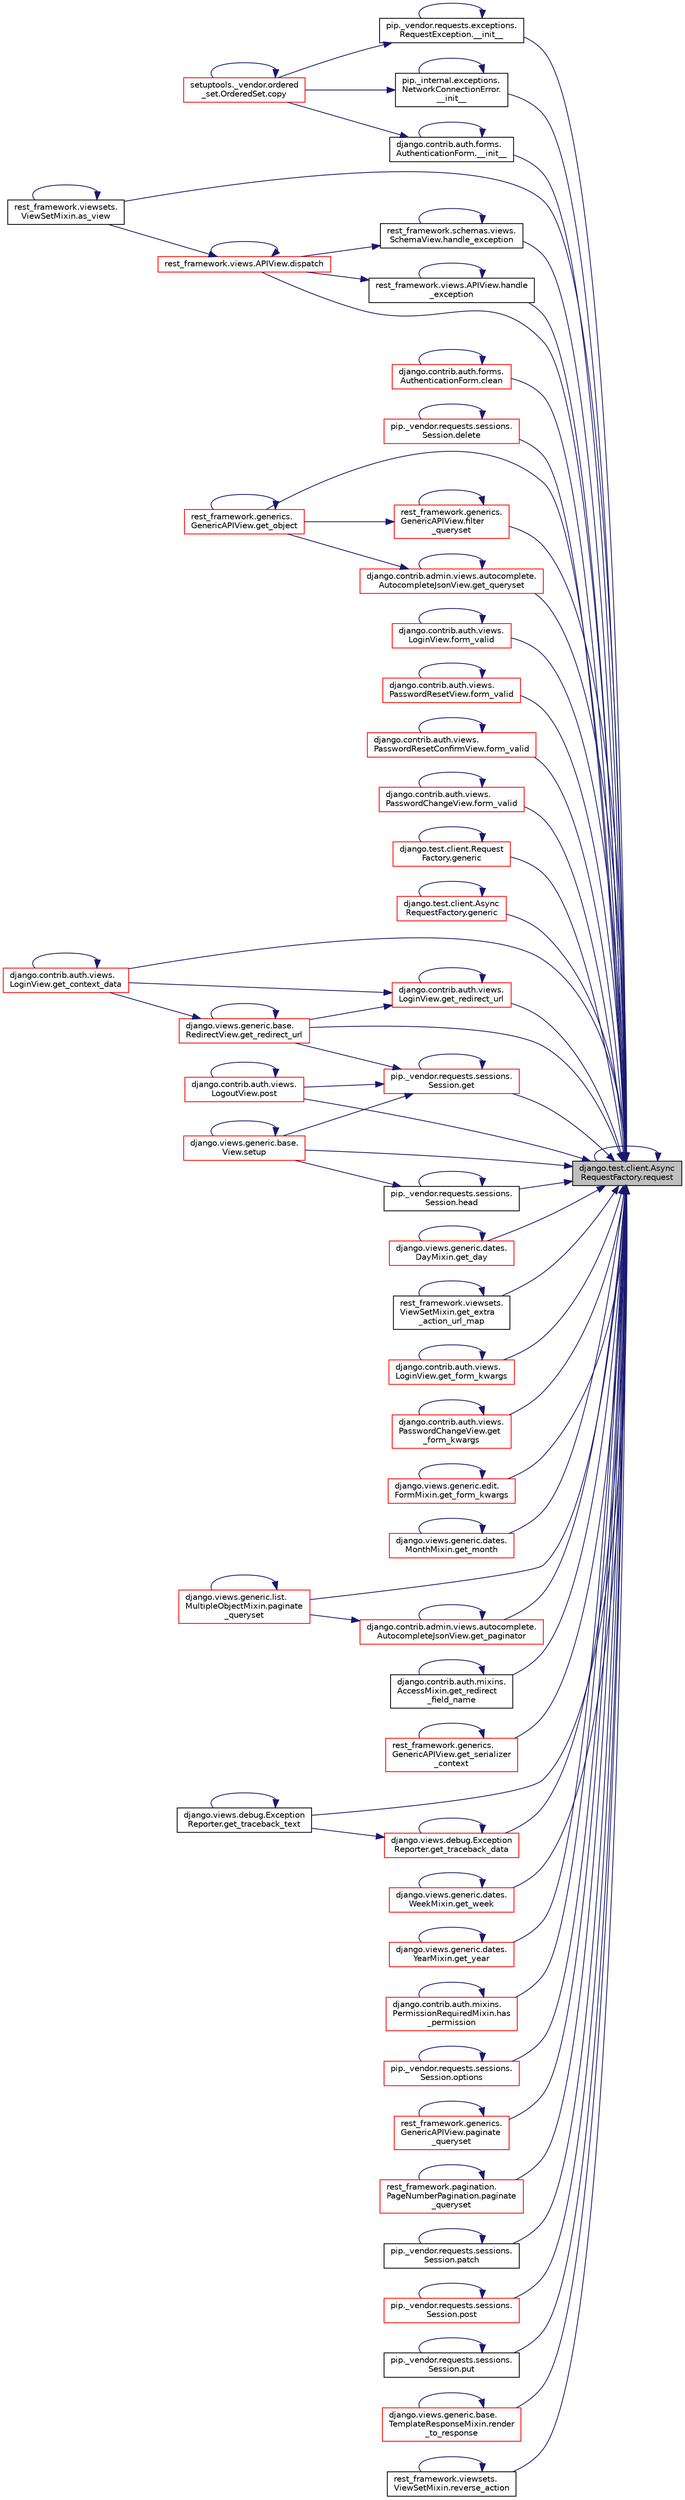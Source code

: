 digraph "django.test.client.AsyncRequestFactory.request"
{
 // LATEX_PDF_SIZE
  edge [fontname="Helvetica",fontsize="10",labelfontname="Helvetica",labelfontsize="10"];
  node [fontname="Helvetica",fontsize="10",shape=record];
  rankdir="RL";
  Node1 [label="django.test.client.Async\lRequestFactory.request",height=0.2,width=0.4,color="black", fillcolor="grey75", style="filled", fontcolor="black",tooltip=" "];
  Node1 -> Node2 [dir="back",color="midnightblue",fontsize="10",style="solid",fontname="Helvetica"];
  Node2 [label="pip._vendor.requests.exceptions.\lRequestException.__init__",height=0.2,width=0.4,color="black", fillcolor="white", style="filled",URL="$df/d94/classpip_1_1__vendor_1_1requests_1_1exceptions_1_1_request_exception.html#a8fc54b3d119b656141d4048103b646ee",tooltip=" "];
  Node2 -> Node2 [dir="back",color="midnightblue",fontsize="10",style="solid",fontname="Helvetica"];
  Node2 -> Node3 [dir="back",color="midnightblue",fontsize="10",style="solid",fontname="Helvetica"];
  Node3 [label="setuptools._vendor.ordered\l_set.OrderedSet.copy",height=0.2,width=0.4,color="red", fillcolor="white", style="filled",URL="$d0/d40/classsetuptools_1_1__vendor_1_1ordered__set_1_1_ordered_set.html#a84224c403039b9dac5d2794d85073053",tooltip=" "];
  Node3 -> Node3 [dir="back",color="midnightblue",fontsize="10",style="solid",fontname="Helvetica"];
  Node1 -> Node130 [dir="back",color="midnightblue",fontsize="10",style="solid",fontname="Helvetica"];
  Node130 [label="pip._internal.exceptions.\lNetworkConnectionError.\l__init__",height=0.2,width=0.4,color="black", fillcolor="white", style="filled",URL="$db/dd8/classpip_1_1__internal_1_1exceptions_1_1_network_connection_error.html#a2c74d67d3b756bc1a611bcd6180dd4e7",tooltip=" "];
  Node130 -> Node130 [dir="back",color="midnightblue",fontsize="10",style="solid",fontname="Helvetica"];
  Node130 -> Node3 [dir="back",color="midnightblue",fontsize="10",style="solid",fontname="Helvetica"];
  Node1 -> Node131 [dir="back",color="midnightblue",fontsize="10",style="solid",fontname="Helvetica"];
  Node131 [label="django.contrib.auth.forms.\lAuthenticationForm.__init__",height=0.2,width=0.4,color="black", fillcolor="white", style="filled",URL="$d3/d34/classdjango_1_1contrib_1_1auth_1_1forms_1_1_authentication_form.html#a34702050cb604152ce2d6080dcb745b8",tooltip=" "];
  Node131 -> Node131 [dir="back",color="midnightblue",fontsize="10",style="solid",fontname="Helvetica"];
  Node131 -> Node3 [dir="back",color="midnightblue",fontsize="10",style="solid",fontname="Helvetica"];
  Node1 -> Node132 [dir="back",color="midnightblue",fontsize="10",style="solid",fontname="Helvetica"];
  Node132 [label="rest_framework.viewsets.\lViewSetMixin.as_view",height=0.2,width=0.4,color="black", fillcolor="white", style="filled",URL="$d9/d8d/classrest__framework_1_1viewsets_1_1_view_set_mixin.html#ab57221a68375dfaf9b829641d1c712e4",tooltip=" "];
  Node132 -> Node132 [dir="back",color="midnightblue",fontsize="10",style="solid",fontname="Helvetica"];
  Node1 -> Node133 [dir="back",color="midnightblue",fontsize="10",style="solid",fontname="Helvetica"];
  Node133 [label="django.contrib.auth.forms.\lAuthenticationForm.clean",height=0.2,width=0.4,color="red", fillcolor="white", style="filled",URL="$d3/d34/classdjango_1_1contrib_1_1auth_1_1forms_1_1_authentication_form.html#a7582ce605c846d85757b967f54ebbb3b",tooltip=" "];
  Node133 -> Node133 [dir="back",color="midnightblue",fontsize="10",style="solid",fontname="Helvetica"];
  Node1 -> Node358 [dir="back",color="midnightblue",fontsize="10",style="solid",fontname="Helvetica"];
  Node358 [label="pip._vendor.requests.sessions.\lSession.delete",height=0.2,width=0.4,color="red", fillcolor="white", style="filled",URL="$da/de9/classpip_1_1__vendor_1_1requests_1_1sessions_1_1_session.html#a10a0d9552a108655ec064bd587678247",tooltip=" "];
  Node358 -> Node358 [dir="back",color="midnightblue",fontsize="10",style="solid",fontname="Helvetica"];
  Node1 -> Node359 [dir="back",color="midnightblue",fontsize="10",style="solid",fontname="Helvetica"];
  Node359 [label="rest_framework.views.APIView.dispatch",height=0.2,width=0.4,color="red", fillcolor="white", style="filled",URL="$d3/d7d/classrest__framework_1_1views_1_1_a_p_i_view.html#ac546f29e049369a62a3bd24a3f596c71",tooltip=" "];
  Node359 -> Node132 [dir="back",color="midnightblue",fontsize="10",style="solid",fontname="Helvetica"];
  Node359 -> Node359 [dir="back",color="midnightblue",fontsize="10",style="solid",fontname="Helvetica"];
  Node1 -> Node360 [dir="back",color="midnightblue",fontsize="10",style="solid",fontname="Helvetica"];
  Node360 [label="rest_framework.generics.\lGenericAPIView.filter\l_queryset",height=0.2,width=0.4,color="red", fillcolor="white", style="filled",URL="$d9/d8f/classrest__framework_1_1generics_1_1_generic_a_p_i_view.html#a8e83d5246dc3bc05d0228ffbd3fa9297",tooltip=" "];
  Node360 -> Node360 [dir="back",color="midnightblue",fontsize="10",style="solid",fontname="Helvetica"];
  Node360 -> Node364 [dir="back",color="midnightblue",fontsize="10",style="solid",fontname="Helvetica"];
  Node364 [label="rest_framework.generics.\lGenericAPIView.get_object",height=0.2,width=0.4,color="red", fillcolor="white", style="filled",URL="$d9/d8f/classrest__framework_1_1generics_1_1_generic_a_p_i_view.html#af19daba665c7e3f1329658f71f0dbc1c",tooltip=" "];
  Node364 -> Node364 [dir="back",color="midnightblue",fontsize="10",style="solid",fontname="Helvetica"];
  Node1 -> Node346 [dir="back",color="midnightblue",fontsize="10",style="solid",fontname="Helvetica"];
  Node346 [label="django.contrib.auth.views.\lLoginView.form_valid",height=0.2,width=0.4,color="red", fillcolor="white", style="filled",URL="$dd/d60/classdjango_1_1contrib_1_1auth_1_1views_1_1_login_view.html#a579dcaf480c70b0e02887a5a35a7eae0",tooltip=" "];
  Node346 -> Node346 [dir="back",color="midnightblue",fontsize="10",style="solid",fontname="Helvetica"];
  Node1 -> Node381 [dir="back",color="midnightblue",fontsize="10",style="solid",fontname="Helvetica"];
  Node381 [label="django.contrib.auth.views.\lPasswordResetView.form_valid",height=0.2,width=0.4,color="red", fillcolor="white", style="filled",URL="$d0/d2f/classdjango_1_1contrib_1_1auth_1_1views_1_1_password_reset_view.html#a0265c76f56022650ec841d6d3f2a20de",tooltip=" "];
  Node381 -> Node381 [dir="back",color="midnightblue",fontsize="10",style="solid",fontname="Helvetica"];
  Node1 -> Node382 [dir="back",color="midnightblue",fontsize="10",style="solid",fontname="Helvetica"];
  Node382 [label="django.contrib.auth.views.\lPasswordResetConfirmView.form_valid",height=0.2,width=0.4,color="red", fillcolor="white", style="filled",URL="$da/d2d/classdjango_1_1contrib_1_1auth_1_1views_1_1_password_reset_confirm_view.html#a4f998ba90f4c979f0af771504f9f1379",tooltip=" "];
  Node382 -> Node382 [dir="back",color="midnightblue",fontsize="10",style="solid",fontname="Helvetica"];
  Node1 -> Node383 [dir="back",color="midnightblue",fontsize="10",style="solid",fontname="Helvetica"];
  Node383 [label="django.contrib.auth.views.\lPasswordChangeView.form_valid",height=0.2,width=0.4,color="red", fillcolor="white", style="filled",URL="$d6/de8/classdjango_1_1contrib_1_1auth_1_1views_1_1_password_change_view.html#a809e1f6e2e22fd3199b7236bbb90e2da",tooltip=" "];
  Node383 -> Node383 [dir="back",color="midnightblue",fontsize="10",style="solid",fontname="Helvetica"];
  Node1 -> Node384 [dir="back",color="midnightblue",fontsize="10",style="solid",fontname="Helvetica"];
  Node384 [label="django.test.client.Request\lFactory.generic",height=0.2,width=0.4,color="red", fillcolor="white", style="filled",URL="$db/d7f/classdjango_1_1test_1_1client_1_1_request_factory.html#a3c9694a635970d08cea3d0797fe4a41f",tooltip=" "];
  Node384 -> Node384 [dir="back",color="midnightblue",fontsize="10",style="solid",fontname="Helvetica"];
  Node1 -> Node392 [dir="back",color="midnightblue",fontsize="10",style="solid",fontname="Helvetica"];
  Node392 [label="django.test.client.Async\lRequestFactory.generic",height=0.2,width=0.4,color="red", fillcolor="white", style="filled",URL="$d6/de5/classdjango_1_1test_1_1client_1_1_async_request_factory.html#ad24a6bfecd117237b4d6181f3d9fad6a",tooltip=" "];
  Node392 -> Node392 [dir="back",color="midnightblue",fontsize="10",style="solid",fontname="Helvetica"];
  Node1 -> Node393 [dir="back",color="midnightblue",fontsize="10",style="solid",fontname="Helvetica"];
  Node393 [label="pip._vendor.requests.sessions.\lSession.get",height=0.2,width=0.4,color="red", fillcolor="white", style="filled",URL="$da/de9/classpip_1_1__vendor_1_1requests_1_1sessions_1_1_session.html#a637a2a933183e90943aabeab91d0e475",tooltip=" "];
  Node393 -> Node393 [dir="back",color="midnightblue",fontsize="10",style="solid",fontname="Helvetica"];
  Node393 -> Node299 [dir="back",color="midnightblue",fontsize="10",style="solid",fontname="Helvetica"];
  Node299 [label="django.views.generic.base.\lRedirectView.get_redirect_url",height=0.2,width=0.4,color="red", fillcolor="white", style="filled",URL="$dd/dec/classdjango_1_1views_1_1generic_1_1base_1_1_redirect_view.html#a85ffe8d60d5ef6e330995fdaf6330929",tooltip=" "];
  Node299 -> Node300 [dir="back",color="midnightblue",fontsize="10",style="solid",fontname="Helvetica"];
  Node300 [label="django.contrib.auth.views.\lLoginView.get_context_data",height=0.2,width=0.4,color="red", fillcolor="white", style="filled",URL="$dd/d60/classdjango_1_1contrib_1_1auth_1_1views_1_1_login_view.html#acff2e1c7aa1e0c6dc66cb3e8e26a5ea1",tooltip=" "];
  Node300 -> Node300 [dir="back",color="midnightblue",fontsize="10",style="solid",fontname="Helvetica"];
  Node299 -> Node299 [dir="back",color="midnightblue",fontsize="10",style="solid",fontname="Helvetica"];
  Node393 -> Node331 [dir="back",color="midnightblue",fontsize="10",style="solid",fontname="Helvetica"];
  Node331 [label="django.contrib.auth.views.\lLogoutView.post",height=0.2,width=0.4,color="red", fillcolor="white", style="filled",URL="$d5/d9b/classdjango_1_1contrib_1_1auth_1_1views_1_1_logout_view.html#a9da96b3ccbed8b74a4e94d958029ac35",tooltip=" "];
  Node331 -> Node331 [dir="back",color="midnightblue",fontsize="10",style="solid",fontname="Helvetica"];
  Node393 -> Node332 [dir="back",color="midnightblue",fontsize="10",style="solid",fontname="Helvetica"];
  Node332 [label="django.views.generic.base.\lView.setup",height=0.2,width=0.4,color="red", fillcolor="white", style="filled",URL="$d0/ddc/classdjango_1_1views_1_1generic_1_1base_1_1_view.html#ade0979d381c13961351443c4dbc40975",tooltip=" "];
  Node332 -> Node332 [dir="back",color="midnightblue",fontsize="10",style="solid",fontname="Helvetica"];
  Node1 -> Node300 [dir="back",color="midnightblue",fontsize="10",style="solid",fontname="Helvetica"];
  Node1 -> Node394 [dir="back",color="midnightblue",fontsize="10",style="solid",fontname="Helvetica"];
  Node394 [label="django.views.generic.dates.\lDayMixin.get_day",height=0.2,width=0.4,color="red", fillcolor="white", style="filled",URL="$db/d20/classdjango_1_1views_1_1generic_1_1dates_1_1_day_mixin.html#a64010d8b7ba7da12f3a6bafd4abb7d81",tooltip=" "];
  Node394 -> Node394 [dir="back",color="midnightblue",fontsize="10",style="solid",fontname="Helvetica"];
  Node1 -> Node397 [dir="back",color="midnightblue",fontsize="10",style="solid",fontname="Helvetica"];
  Node397 [label="rest_framework.viewsets.\lViewSetMixin.get_extra\l_action_url_map",height=0.2,width=0.4,color="black", fillcolor="white", style="filled",URL="$d9/d8d/classrest__framework_1_1viewsets_1_1_view_set_mixin.html#a9dfc0206c4fd25250dcde1dd0d8739f0",tooltip=" "];
  Node397 -> Node397 [dir="back",color="midnightblue",fontsize="10",style="solid",fontname="Helvetica"];
  Node1 -> Node398 [dir="back",color="midnightblue",fontsize="10",style="solid",fontname="Helvetica"];
  Node398 [label="django.contrib.auth.views.\lLoginView.get_form_kwargs",height=0.2,width=0.4,color="red", fillcolor="white", style="filled",URL="$dd/d60/classdjango_1_1contrib_1_1auth_1_1views_1_1_login_view.html#acfe4d8339fbf103b4d0a3ab00ca515cb",tooltip=" "];
  Node398 -> Node398 [dir="back",color="midnightblue",fontsize="10",style="solid",fontname="Helvetica"];
  Node1 -> Node406 [dir="back",color="midnightblue",fontsize="10",style="solid",fontname="Helvetica"];
  Node406 [label="django.contrib.auth.views.\lPasswordChangeView.get\l_form_kwargs",height=0.2,width=0.4,color="red", fillcolor="white", style="filled",URL="$d6/de8/classdjango_1_1contrib_1_1auth_1_1views_1_1_password_change_view.html#a819ee3cbfcf3ce40a8a1aa66bef97850",tooltip=" "];
  Node406 -> Node406 [dir="back",color="midnightblue",fontsize="10",style="solid",fontname="Helvetica"];
  Node1 -> Node407 [dir="back",color="midnightblue",fontsize="10",style="solid",fontname="Helvetica"];
  Node407 [label="django.views.generic.edit.\lFormMixin.get_form_kwargs",height=0.2,width=0.4,color="red", fillcolor="white", style="filled",URL="$df/d6a/classdjango_1_1views_1_1generic_1_1edit_1_1_form_mixin.html#a39553a35fb3f5f55c90d9f6355a57b78",tooltip=" "];
  Node407 -> Node407 [dir="back",color="midnightblue",fontsize="10",style="solid",fontname="Helvetica"];
  Node1 -> Node408 [dir="back",color="midnightblue",fontsize="10",style="solid",fontname="Helvetica"];
  Node408 [label="django.views.generic.dates.\lMonthMixin.get_month",height=0.2,width=0.4,color="red", fillcolor="white", style="filled",URL="$de/d58/classdjango_1_1views_1_1generic_1_1dates_1_1_month_mixin.html#a1279c3c7a535b838a7693db7689a170d",tooltip=" "];
  Node408 -> Node408 [dir="back",color="midnightblue",fontsize="10",style="solid",fontname="Helvetica"];
  Node1 -> Node364 [dir="back",color="midnightblue",fontsize="10",style="solid",fontname="Helvetica"];
  Node1 -> Node410 [dir="back",color="midnightblue",fontsize="10",style="solid",fontname="Helvetica"];
  Node410 [label="django.contrib.admin.views.autocomplete.\lAutocompleteJsonView.get_paginator",height=0.2,width=0.4,color="red", fillcolor="white", style="filled",URL="$d5/d24/classdjango_1_1contrib_1_1admin_1_1views_1_1autocomplete_1_1_autocomplete_json_view.html#a04246dcdf4d4214e4f07e65279dbae92",tooltip=" "];
  Node410 -> Node410 [dir="back",color="midnightblue",fontsize="10",style="solid",fontname="Helvetica"];
  Node410 -> Node415 [dir="back",color="midnightblue",fontsize="10",style="solid",fontname="Helvetica"];
  Node415 [label="django.views.generic.list.\lMultipleObjectMixin.paginate\l_queryset",height=0.2,width=0.4,color="red", fillcolor="white", style="filled",URL="$dc/db8/classdjango_1_1views_1_1generic_1_1list_1_1_multiple_object_mixin.html#a6ca11538ebb59be5138ef084d6c5ab58",tooltip=" "];
  Node415 -> Node415 [dir="back",color="midnightblue",fontsize="10",style="solid",fontname="Helvetica"];
  Node1 -> Node417 [dir="back",color="midnightblue",fontsize="10",style="solid",fontname="Helvetica"];
  Node417 [label="django.contrib.admin.views.autocomplete.\lAutocompleteJsonView.get_queryset",height=0.2,width=0.4,color="red", fillcolor="white", style="filled",URL="$d5/d24/classdjango_1_1contrib_1_1admin_1_1views_1_1autocomplete_1_1_autocomplete_json_view.html#aeba422d947101bce361f0fd32ff7d4d4",tooltip=" "];
  Node417 -> Node364 [dir="back",color="midnightblue",fontsize="10",style="solid",fontname="Helvetica"];
  Node417 -> Node417 [dir="back",color="midnightblue",fontsize="10",style="solid",fontname="Helvetica"];
  Node1 -> Node448 [dir="back",color="midnightblue",fontsize="10",style="solid",fontname="Helvetica"];
  Node448 [label="django.contrib.auth.mixins.\lAccessMixin.get_redirect\l_field_name",height=0.2,width=0.4,color="black", fillcolor="white", style="filled",URL="$da/d6c/classdjango_1_1contrib_1_1auth_1_1mixins_1_1_access_mixin.html#abf988b609f1e927ea5b7ef262466b6ca",tooltip=" "];
  Node448 -> Node448 [dir="back",color="midnightblue",fontsize="10",style="solid",fontname="Helvetica"];
  Node1 -> Node449 [dir="back",color="midnightblue",fontsize="10",style="solid",fontname="Helvetica"];
  Node449 [label="django.contrib.auth.views.\lLoginView.get_redirect_url",height=0.2,width=0.4,color="red", fillcolor="white", style="filled",URL="$dd/d60/classdjango_1_1contrib_1_1auth_1_1views_1_1_login_view.html#a8b4c3af080df3c4b69b0d8f422557c27",tooltip=" "];
  Node449 -> Node300 [dir="back",color="midnightblue",fontsize="10",style="solid",fontname="Helvetica"];
  Node449 -> Node449 [dir="back",color="midnightblue",fontsize="10",style="solid",fontname="Helvetica"];
  Node449 -> Node299 [dir="back",color="midnightblue",fontsize="10",style="solid",fontname="Helvetica"];
  Node1 -> Node299 [dir="back",color="midnightblue",fontsize="10",style="solid",fontname="Helvetica"];
  Node1 -> Node450 [dir="back",color="midnightblue",fontsize="10",style="solid",fontname="Helvetica"];
  Node450 [label="rest_framework.generics.\lGenericAPIView.get_serializer\l_context",height=0.2,width=0.4,color="red", fillcolor="white", style="filled",URL="$d9/d8f/classrest__framework_1_1generics_1_1_generic_a_p_i_view.html#a3159afb09b75adc57becfe8911f565b3",tooltip=" "];
  Node450 -> Node450 [dir="back",color="midnightblue",fontsize="10",style="solid",fontname="Helvetica"];
  Node1 -> Node455 [dir="back",color="midnightblue",fontsize="10",style="solid",fontname="Helvetica"];
  Node455 [label="django.views.debug.Exception\lReporter.get_traceback_data",height=0.2,width=0.4,color="red", fillcolor="white", style="filled",URL="$d9/d6c/classdjango_1_1views_1_1debug_1_1_exception_reporter.html#a356db4aa38afe036f5f4ec4a48851f35",tooltip=" "];
  Node455 -> Node455 [dir="back",color="midnightblue",fontsize="10",style="solid",fontname="Helvetica"];
  Node455 -> Node457 [dir="back",color="midnightblue",fontsize="10",style="solid",fontname="Helvetica"];
  Node457 [label="django.views.debug.Exception\lReporter.get_traceback_text",height=0.2,width=0.4,color="black", fillcolor="white", style="filled",URL="$d9/d6c/classdjango_1_1views_1_1debug_1_1_exception_reporter.html#a4e73474bb71b41a0f90d53345930d4d1",tooltip=" "];
  Node457 -> Node457 [dir="back",color="midnightblue",fontsize="10",style="solid",fontname="Helvetica"];
  Node1 -> Node457 [dir="back",color="midnightblue",fontsize="10",style="solid",fontname="Helvetica"];
  Node1 -> Node458 [dir="back",color="midnightblue",fontsize="10",style="solid",fontname="Helvetica"];
  Node458 [label="django.views.generic.dates.\lWeekMixin.get_week",height=0.2,width=0.4,color="red", fillcolor="white", style="filled",URL="$d8/dcc/classdjango_1_1views_1_1generic_1_1dates_1_1_week_mixin.html#a946b65402473a097bafe64645092488a",tooltip=" "];
  Node458 -> Node458 [dir="back",color="midnightblue",fontsize="10",style="solid",fontname="Helvetica"];
  Node1 -> Node459 [dir="back",color="midnightblue",fontsize="10",style="solid",fontname="Helvetica"];
  Node459 [label="django.views.generic.dates.\lYearMixin.get_year",height=0.2,width=0.4,color="red", fillcolor="white", style="filled",URL="$d6/ddf/classdjango_1_1views_1_1generic_1_1dates_1_1_year_mixin.html#afb629cc343db7be8dc8a55660fd016d7",tooltip=" "];
  Node459 -> Node459 [dir="back",color="midnightblue",fontsize="10",style="solid",fontname="Helvetica"];
  Node1 -> Node460 [dir="back",color="midnightblue",fontsize="10",style="solid",fontname="Helvetica"];
  Node460 [label="rest_framework.schemas.views.\lSchemaView.handle_exception",height=0.2,width=0.4,color="black", fillcolor="white", style="filled",URL="$dc/dfe/classrest__framework_1_1schemas_1_1views_1_1_schema_view.html#a3ced7725e5a5b09ac1ce2a72acf0546e",tooltip=" "];
  Node460 -> Node359 [dir="back",color="midnightblue",fontsize="10",style="solid",fontname="Helvetica"];
  Node460 -> Node460 [dir="back",color="midnightblue",fontsize="10",style="solid",fontname="Helvetica"];
  Node1 -> Node461 [dir="back",color="midnightblue",fontsize="10",style="solid",fontname="Helvetica"];
  Node461 [label="rest_framework.views.APIView.handle\l_exception",height=0.2,width=0.4,color="black", fillcolor="white", style="filled",URL="$d3/d7d/classrest__framework_1_1views_1_1_a_p_i_view.html#a63b28425a46dd8d31130138f9c9026fd",tooltip=" "];
  Node461 -> Node359 [dir="back",color="midnightblue",fontsize="10",style="solid",fontname="Helvetica"];
  Node461 -> Node461 [dir="back",color="midnightblue",fontsize="10",style="solid",fontname="Helvetica"];
  Node1 -> Node462 [dir="back",color="midnightblue",fontsize="10",style="solid",fontname="Helvetica"];
  Node462 [label="django.contrib.auth.mixins.\lPermissionRequiredMixin.has\l_permission",height=0.2,width=0.4,color="red", fillcolor="white", style="filled",URL="$d7/dfe/classdjango_1_1contrib_1_1auth_1_1mixins_1_1_permission_required_mixin.html#a2809e8d2b78dee31ff0953c9e8852f26",tooltip=" "];
  Node462 -> Node462 [dir="back",color="midnightblue",fontsize="10",style="solid",fontname="Helvetica"];
  Node1 -> Node607 [dir="back",color="midnightblue",fontsize="10",style="solid",fontname="Helvetica"];
  Node607 [label="pip._vendor.requests.sessions.\lSession.head",height=0.2,width=0.4,color="black", fillcolor="white", style="filled",URL="$da/de9/classpip_1_1__vendor_1_1requests_1_1sessions_1_1_session.html#a0b4eedeb465ba385aa984ac58617dd79",tooltip=" "];
  Node607 -> Node607 [dir="back",color="midnightblue",fontsize="10",style="solid",fontname="Helvetica"];
  Node607 -> Node332 [dir="back",color="midnightblue",fontsize="10",style="solid",fontname="Helvetica"];
  Node1 -> Node608 [dir="back",color="midnightblue",fontsize="10",style="solid",fontname="Helvetica"];
  Node608 [label="pip._vendor.requests.sessions.\lSession.options",height=0.2,width=0.4,color="red", fillcolor="white", style="filled",URL="$da/de9/classpip_1_1__vendor_1_1requests_1_1sessions_1_1_session.html#a782817284df10ee3d0c9a656670017b6",tooltip=" "];
  Node608 -> Node608 [dir="back",color="midnightblue",fontsize="10",style="solid",fontname="Helvetica"];
  Node1 -> Node609 [dir="back",color="midnightblue",fontsize="10",style="solid",fontname="Helvetica"];
  Node609 [label="rest_framework.generics.\lGenericAPIView.paginate\l_queryset",height=0.2,width=0.4,color="red", fillcolor="white", style="filled",URL="$d9/d8f/classrest__framework_1_1generics_1_1_generic_a_p_i_view.html#adc9f4514db2e6c4dcbc8294cb413098c",tooltip=" "];
  Node609 -> Node609 [dir="back",color="midnightblue",fontsize="10",style="solid",fontname="Helvetica"];
  Node1 -> Node415 [dir="back",color="midnightblue",fontsize="10",style="solid",fontname="Helvetica"];
  Node1 -> Node610 [dir="back",color="midnightblue",fontsize="10",style="solid",fontname="Helvetica"];
  Node610 [label="rest_framework.pagination.\lPageNumberPagination.paginate\l_queryset",height=0.2,width=0.4,color="red", fillcolor="white", style="filled",URL="$d8/df4/classrest__framework_1_1pagination_1_1_page_number_pagination.html#a90f879785fea8b9b26d23cdf88af203e",tooltip=" "];
  Node610 -> Node610 [dir="back",color="midnightblue",fontsize="10",style="solid",fontname="Helvetica"];
  Node1 -> Node611 [dir="back",color="midnightblue",fontsize="10",style="solid",fontname="Helvetica"];
  Node611 [label="pip._vendor.requests.sessions.\lSession.patch",height=0.2,width=0.4,color="black", fillcolor="white", style="filled",URL="$da/de9/classpip_1_1__vendor_1_1requests_1_1sessions_1_1_session.html#a30572ac06f35dd3711887d17f3ecc709",tooltip=" "];
  Node611 -> Node611 [dir="back",color="midnightblue",fontsize="10",style="solid",fontname="Helvetica"];
  Node1 -> Node331 [dir="back",color="midnightblue",fontsize="10",style="solid",fontname="Helvetica"];
  Node1 -> Node612 [dir="back",color="midnightblue",fontsize="10",style="solid",fontname="Helvetica"];
  Node612 [label="pip._vendor.requests.sessions.\lSession.post",height=0.2,width=0.4,color="red", fillcolor="white", style="filled",URL="$da/de9/classpip_1_1__vendor_1_1requests_1_1sessions_1_1_session.html#a5e106cded162e6aa992e012347ac066f",tooltip=" "];
  Node612 -> Node612 [dir="back",color="midnightblue",fontsize="10",style="solid",fontname="Helvetica"];
  Node1 -> Node613 [dir="back",color="midnightblue",fontsize="10",style="solid",fontname="Helvetica"];
  Node613 [label="pip._vendor.requests.sessions.\lSession.put",height=0.2,width=0.4,color="black", fillcolor="white", style="filled",URL="$da/de9/classpip_1_1__vendor_1_1requests_1_1sessions_1_1_session.html#a9ddc29cd786a7cf9c1e1e07b2d140adb",tooltip=" "];
  Node613 -> Node613 [dir="back",color="midnightblue",fontsize="10",style="solid",fontname="Helvetica"];
  Node1 -> Node614 [dir="back",color="midnightblue",fontsize="10",style="solid",fontname="Helvetica"];
  Node614 [label="django.views.generic.base.\lTemplateResponseMixin.render\l_to_response",height=0.2,width=0.4,color="red", fillcolor="white", style="filled",URL="$d8/d0b/classdjango_1_1views_1_1generic_1_1base_1_1_template_response_mixin.html#a99ff730089b6e7faff54f3cbce08d501",tooltip=" "];
  Node614 -> Node614 [dir="back",color="midnightblue",fontsize="10",style="solid",fontname="Helvetica"];
  Node1 -> Node1 [dir="back",color="midnightblue",fontsize="10",style="solid",fontname="Helvetica"];
  Node1 -> Node618 [dir="back",color="midnightblue",fontsize="10",style="solid",fontname="Helvetica"];
  Node618 [label="rest_framework.viewsets.\lViewSetMixin.reverse_action",height=0.2,width=0.4,color="black", fillcolor="white", style="filled",URL="$d9/d8d/classrest__framework_1_1viewsets_1_1_view_set_mixin.html#adb4503e9a0d9fe9993377464eb99951b",tooltip=" "];
  Node618 -> Node618 [dir="back",color="midnightblue",fontsize="10",style="solid",fontname="Helvetica"];
  Node1 -> Node332 [dir="back",color="midnightblue",fontsize="10",style="solid",fontname="Helvetica"];
}
